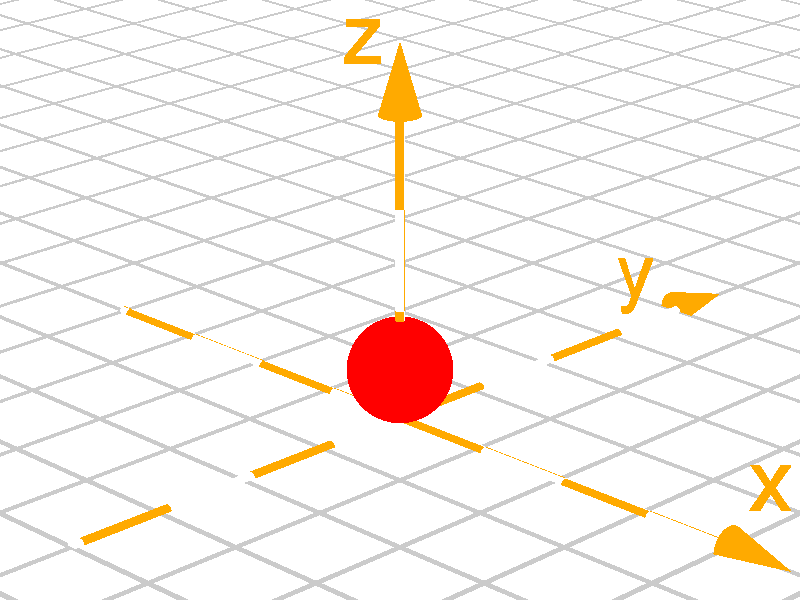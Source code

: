 // POV-Ray 3.7 Scene File " ... .pov"
// author:  ...
// date:    ...
//------------------------------------------------------------------------
#version 3.7;
global_settings{ assumed_gamma 1.0 }
#default{ finish{ ambient 0.1 diffuse 0.9 }} 
//------------------------------------------------------------------------
#include "colors.inc"
#include "textures.inc"
#include "glass.inc"
#include "metals.inc"
#include "golds.inc"
#include "stones.inc"
#include "woods.inc"
#include "shapes.inc"
#include "shapes2.inc"
#include "functions.inc"
#include "math.inc"
#include "transforms.inc"
//------------------------------------------------------------------------ right handed Coordinate system z up 
#declare Camera_0 = camera {/*ultra_wide_angle*/ angle 55  // front view from x+
                            sky z
                            location  <10.0 , 0.0 , 1.0>
                            right    -x*image_width/image_height
                            look_at   <0.0 , 0.0 , 1.0>}
#declare Camera_1 = camera {/*ultra_wide_angle*/ angle 14  // diagonal view
                            sky z
                            right    -x*image_width/image_height
                            location  <20.0,-20.0, 12.0 >
                            look_at   <0.0 , 0 , 1.2> }
#declare Camera_2 = camera {/*ultra_wide_angle*/ angle 55  //right side view from y-
                            sky z
                            location  <0.0 ,-10.0 , 1.0>
                            right    -x*image_width/image_height
                            look_at   <0.0 , 0.0 , 1.0>}
#declare Camera_3 = camera {/*ultra_wide_angle*/ angle 65   // top view from z- (x right y up )
                            sky z 
                            location  < 0,-0.001, 10>
                            right    -x*image_width/image_height
                            look_at   <0.0 , 0.0 , 1.0>}
camera{Camera_1}
//------------------------------------------------------------------------
// sun -------------------------------------------------------------------
light_source{<1500,-2500, 2500> color White}
// sky -------------------------------------------------------------------
sky_sphere{ pigment{ gradient <0,0,1>
                     color_map{ [0   color rgb<1,1,1>         ]//White
                                [0.2 color rgb<0.20,0.30,0.56>*0.9]//~Navy
                                [0.8 color rgb<0.20,0.30,0.56>*0.9]//~Navy
                                [1.0 color rgb<1,1,1>         ]//White
                              }
                     scale 2 }
           } // end of sky_sphere 
//------------------------------------------------------------------------

//------------------------------ the Axes --------------------------------
//------------------------------------------------------------------------
#macro Axis_( AxisLen, Dark_Texture,Light_Texture) 
 union{
    cylinder { <0,0,-AxisLen>,<0,0,AxisLen>,0.05
               texture{checker texture{Dark_Texture } 
                               texture{Light_Texture}           
                       translate<0.1,0,0.1>}
             }
    cone{<0,0,0>,0.2,<0,0,0.7>,0 translate<0,0, AxisLen> 
          texture{Dark_Texture}
         }
     } // end of union                   
#end // of macro "Axis()"
//------------------------------------------------------------------------
#macro AxisXYZ( AxisLenX, AxisLenY, AxisLenZ, Tex_Dark, Tex_Light)
//--------------------- drawing of 3 Axes --------------------------------
#local Font_Name = "cyrvetic.ttf" 
union{
#if (AxisLenX != 0)
 object { Axis_(AxisLenX, Tex_Dark, Tex_Light)   rotate< 0,90, 0>}// x-Axis
 text   { ttf Font_Name,  "x",  0.15,  0  rotate<90,0,0> texture{Tex_Dark} 
          rotate<-20,0,45> scale 0.75 translate <AxisLenX+0.05, 0.20, 0.30> no_shadow}
#end // of #if 
#if (AxisLenY != 0)
 object { Axis_(AxisLenY, Tex_Dark, Tex_Light)   rotate< 0,0,  0>}// y-Axis
 text   { ttf Font_Name,  "y",  0.15,  0  rotate<90,0, 0> texture{Tex_Dark}    
          rotate<-10,0,45> scale 0.75 translate <-0.20,AxisLenY+0.30, 0.30>  no_shadow}
#end // of #if 
#if (AxisLenZ != 0)
 object { Axis_(AxisLenZ, Tex_Dark, Tex_Light)   rotate<-90,0,  0>}// z-Axis
 text   { ttf Font_Name,  "z",  0.15,  0  rotate<90,0,0> texture{Tex_Dark}
          rotate<-10, 0,0> scale 0.75 translate <-0.50,0.0,AxisLenZ-0.50> rotate<0, 0,45> no_shadow}
#end // of #if 
} // end of union
#end// of macro "AxisXYZ( ... )"
//------------------------------------------------------------------------

#declare Texture_A_Dark  = texture {
                               pigment{ color rgb<1,0.40,0> }
                               finish { phong 1}
                             }
#declare Texture_A_Light = texture { 
                               pigment{ color rgb<1,1,1>}
                               finish { phong 1}
                             }

object{ AxisXYZ( 4.00, 3.00, 4.00, Texture_A_Dark, Texture_A_Light)}
//-------------------------------------------------- end of coordinate axes


// ground -----------------------------------------------------------------
//---------------------------------<<< settings of squared plane dimensions
#declare RasterScale = 1.0;
#declare RasterHalfLine  = 0.035;  
#declare RasterHalfLineZ = 0.035; 
//-------------------------------------------------------------------------
#macro Raster(RScale, HLine) 
       pigment{ gradient y scale RScale
                color_map{[0.000   color rgbt<1,1,1,0>*0.6]
                          [0+HLine color rgbt<1,1,1,0>*0.6]
                          [0+HLine color rgbt<1,1,1,1>]
                          [1-HLine color rgbt<1,1,1,1>]
                          [1-HLine color rgbt<1,1,1,0>*0.6]
                          [1.000   color rgbt<1,1,1,0>*0.6]} }
 #end// of Raster(RScale, HLine)-macro    
//-------------------------------------------------------------------------
    

plane { <0,0,1>, 0    // plane with layered textures
        texture { pigment{color White*1.1}
                  finish {ambient 0.45 diffuse 0.85}}
        texture { Raster(RasterScale,RasterHalfLine ) rotate<0,0,0> }
        texture { Raster(RasterScale,RasterHalfLineZ) rotate<0,0,90>}
        rotate<0,0,0>
      }
//------------------------------------------------ end of squared plane XZ

//--------------------------------------------------------------------------
//---------------------------- objects in scene ----------------------------
//--------------------------------------------------------------------------

sphere { <0,0,0>, 0.5 

         texture { pigment{ color Red } // rgb< 1, 0.0, 0.0>}
                   finish { phong 1 reflection 0.00}
                 } // end of texture 

          scale<1,1,1>  rotate<0,0,0>  translate<0,0,0.5>  
       }  // end of sphere ----------------------------------- 

